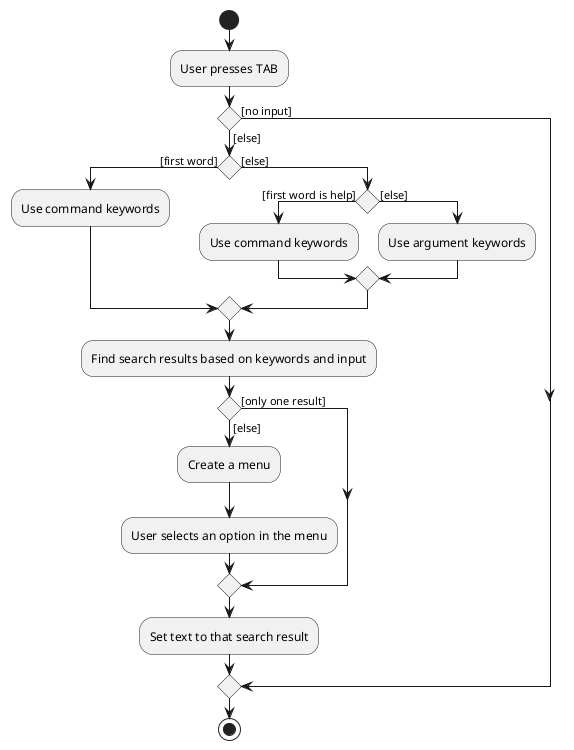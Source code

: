 @startuml
start
:User presses TAB;

if () then ([no input])
else ([else])
    if () then ([first word])
    :Use command keywords;
    else ([else])
    if () then ([first word is help])
        :Use command keywords;
    else ([else])
        :Use argument keywords;
    endif
    endif
    :Find search results based on keywords and input;
    if () then ([only one result])
    else ([else])
    :Create a menu;
    :User selects an option in the menu;
    endif
    :Set text to that search result;
endif
stop
@enduml